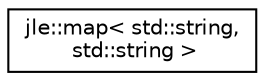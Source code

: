digraph "Graphical Class Hierarchy"
{
  edge [fontname="Helvetica",fontsize="10",labelfontname="Helvetica",labelfontsize="10"];
  node [fontname="Helvetica",fontsize="10",shape=record];
  rankdir="LR";
  Node1 [label="jle::map\< std::string,\l std::string \>",height=0.2,width=0.4,color="black", fillcolor="white", style="filled",URL="$classjle_1_1map.html"];
}
